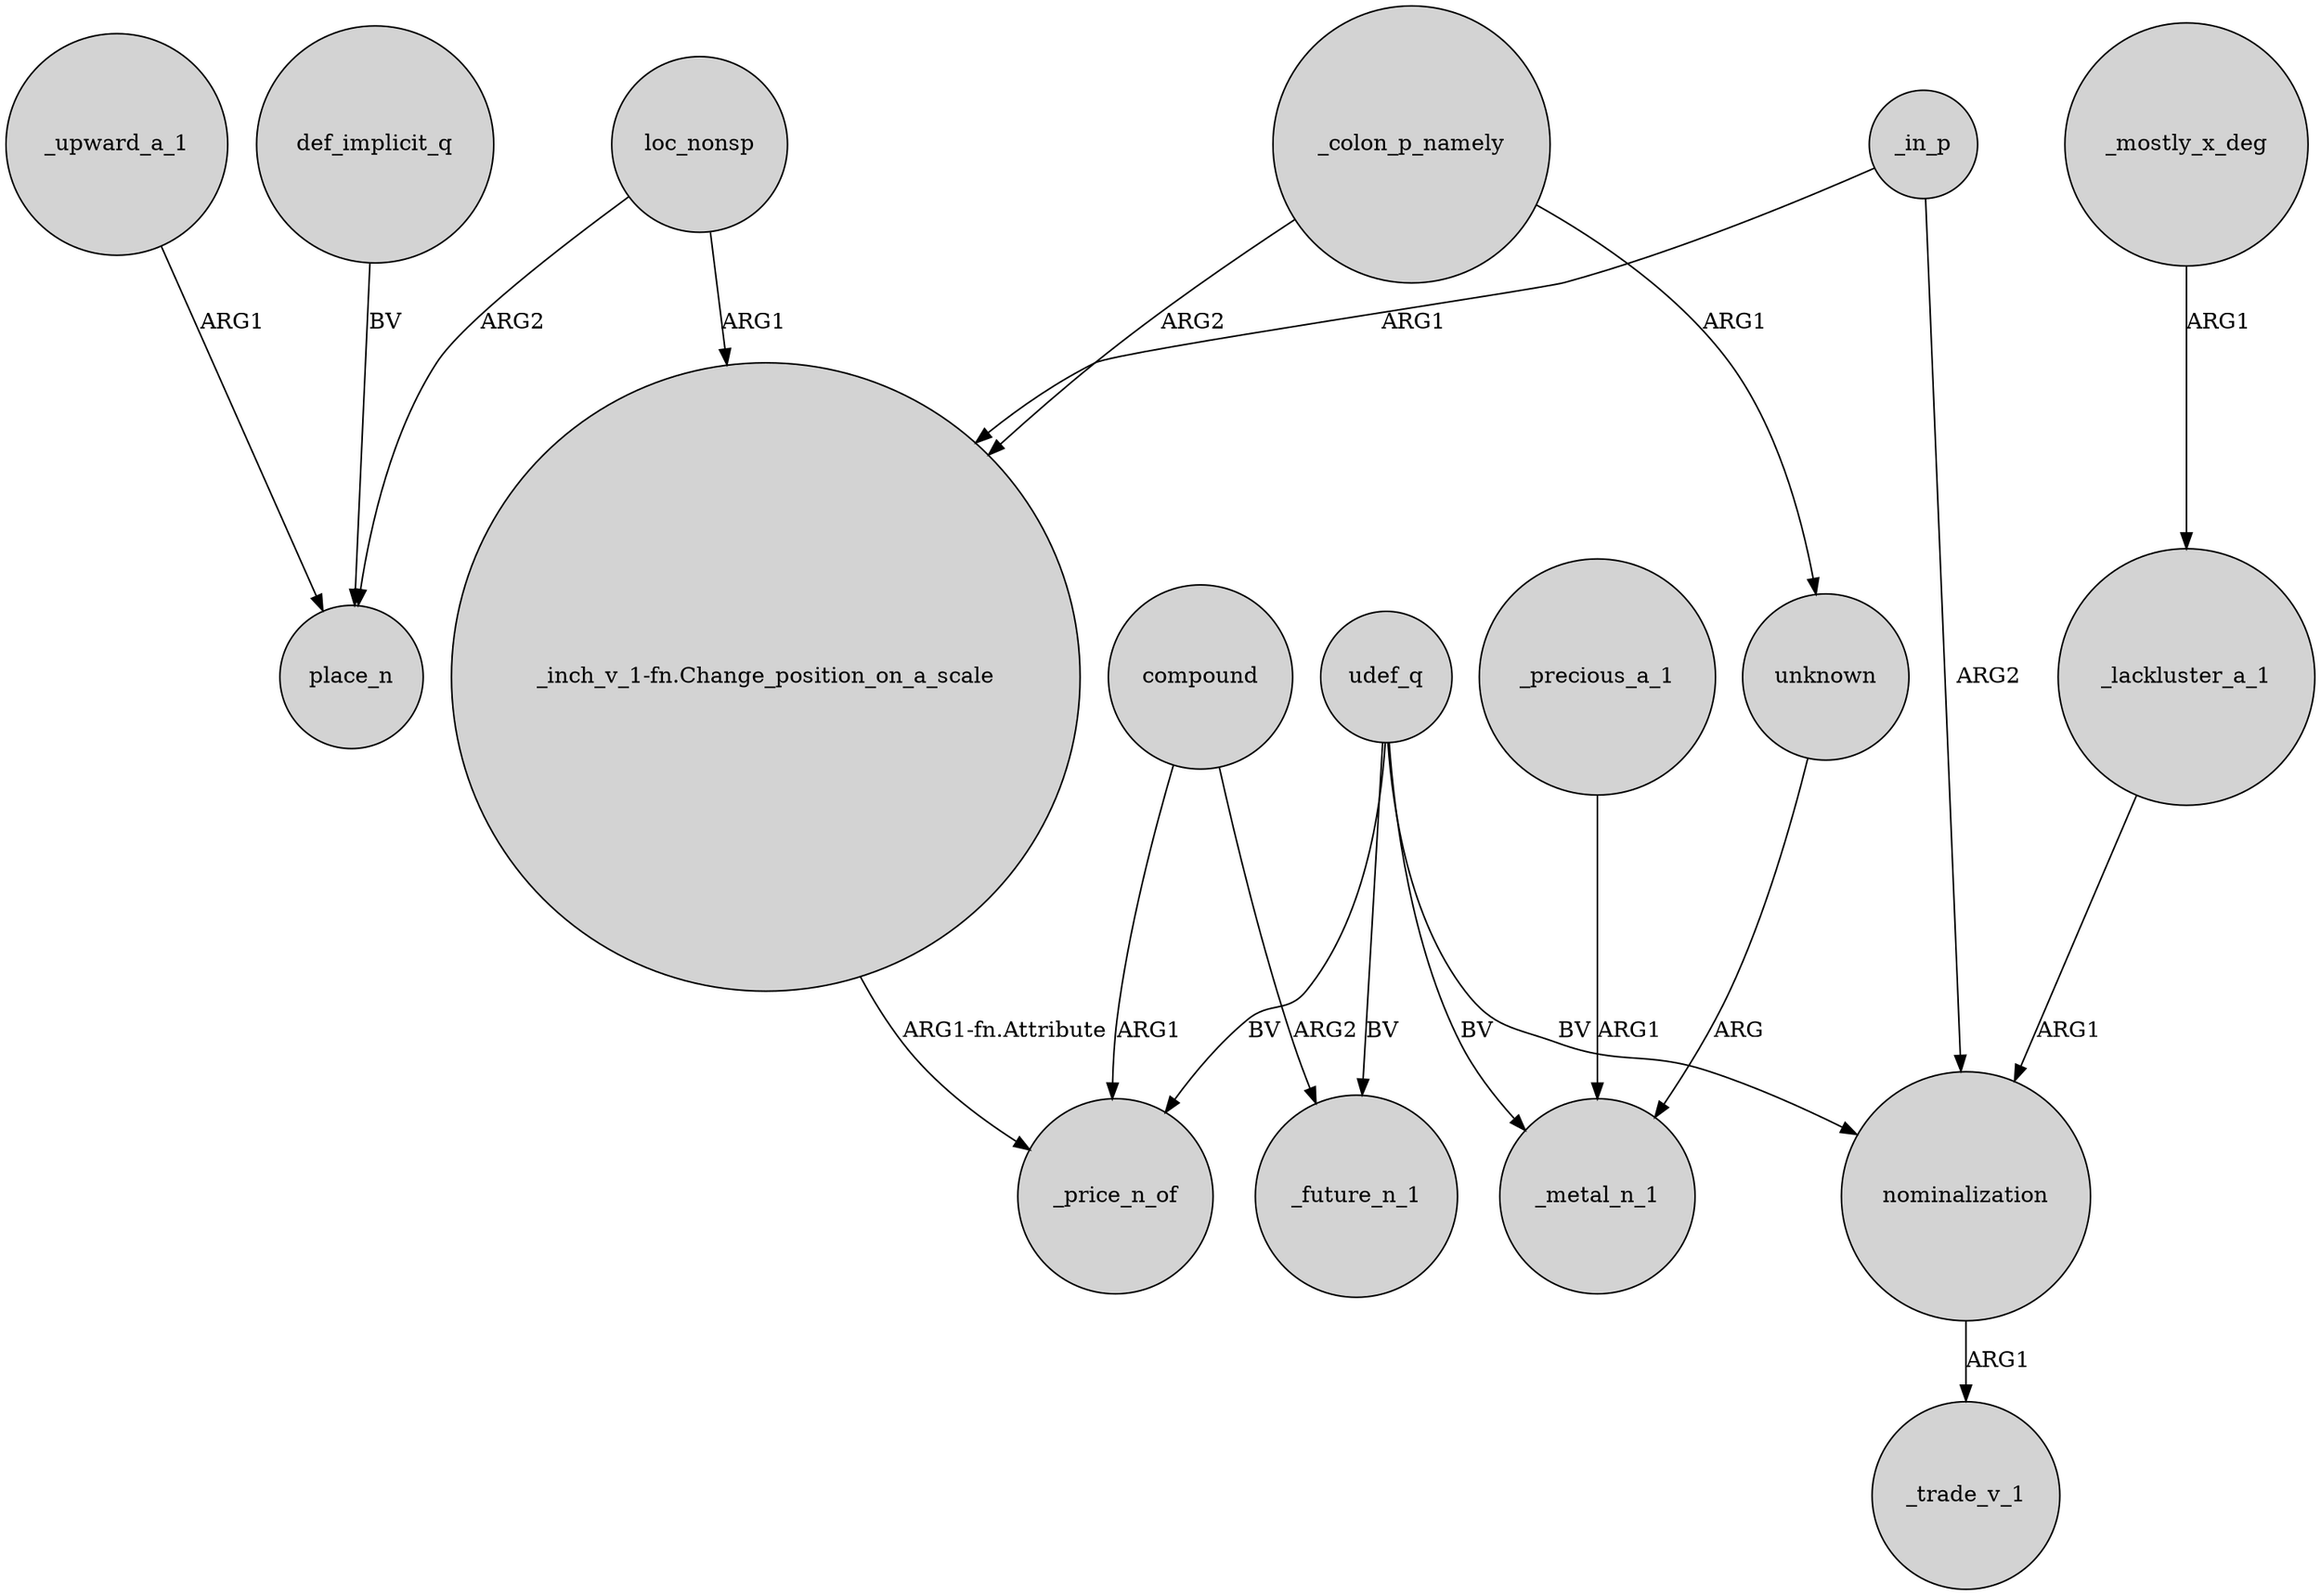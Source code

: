 digraph {
	node [shape=circle style=filled]
	def_implicit_q -> place_n [label=BV]
	udef_q -> _price_n_of [label=BV]
	_mostly_x_deg -> _lackluster_a_1 [label=ARG1]
	compound -> _future_n_1 [label=ARG2]
	udef_q -> nominalization [label=BV]
	_precious_a_1 -> _metal_n_1 [label=ARG1]
	loc_nonsp -> "_inch_v_1-fn.Change_position_on_a_scale" [label=ARG1]
	udef_q -> _future_n_1 [label=BV]
	_colon_p_namely -> "_inch_v_1-fn.Change_position_on_a_scale" [label=ARG2]
	"_inch_v_1-fn.Change_position_on_a_scale" -> _price_n_of [label="ARG1-fn.Attribute"]
	_lackluster_a_1 -> nominalization [label=ARG1]
	unknown -> _metal_n_1 [label=ARG]
	udef_q -> _metal_n_1 [label=BV]
	loc_nonsp -> place_n [label=ARG2]
	_colon_p_namely -> unknown [label=ARG1]
	_in_p -> "_inch_v_1-fn.Change_position_on_a_scale" [label=ARG1]
	_in_p -> nominalization [label=ARG2]
	compound -> _price_n_of [label=ARG1]
	_upward_a_1 -> place_n [label=ARG1]
	nominalization -> _trade_v_1 [label=ARG1]
}
